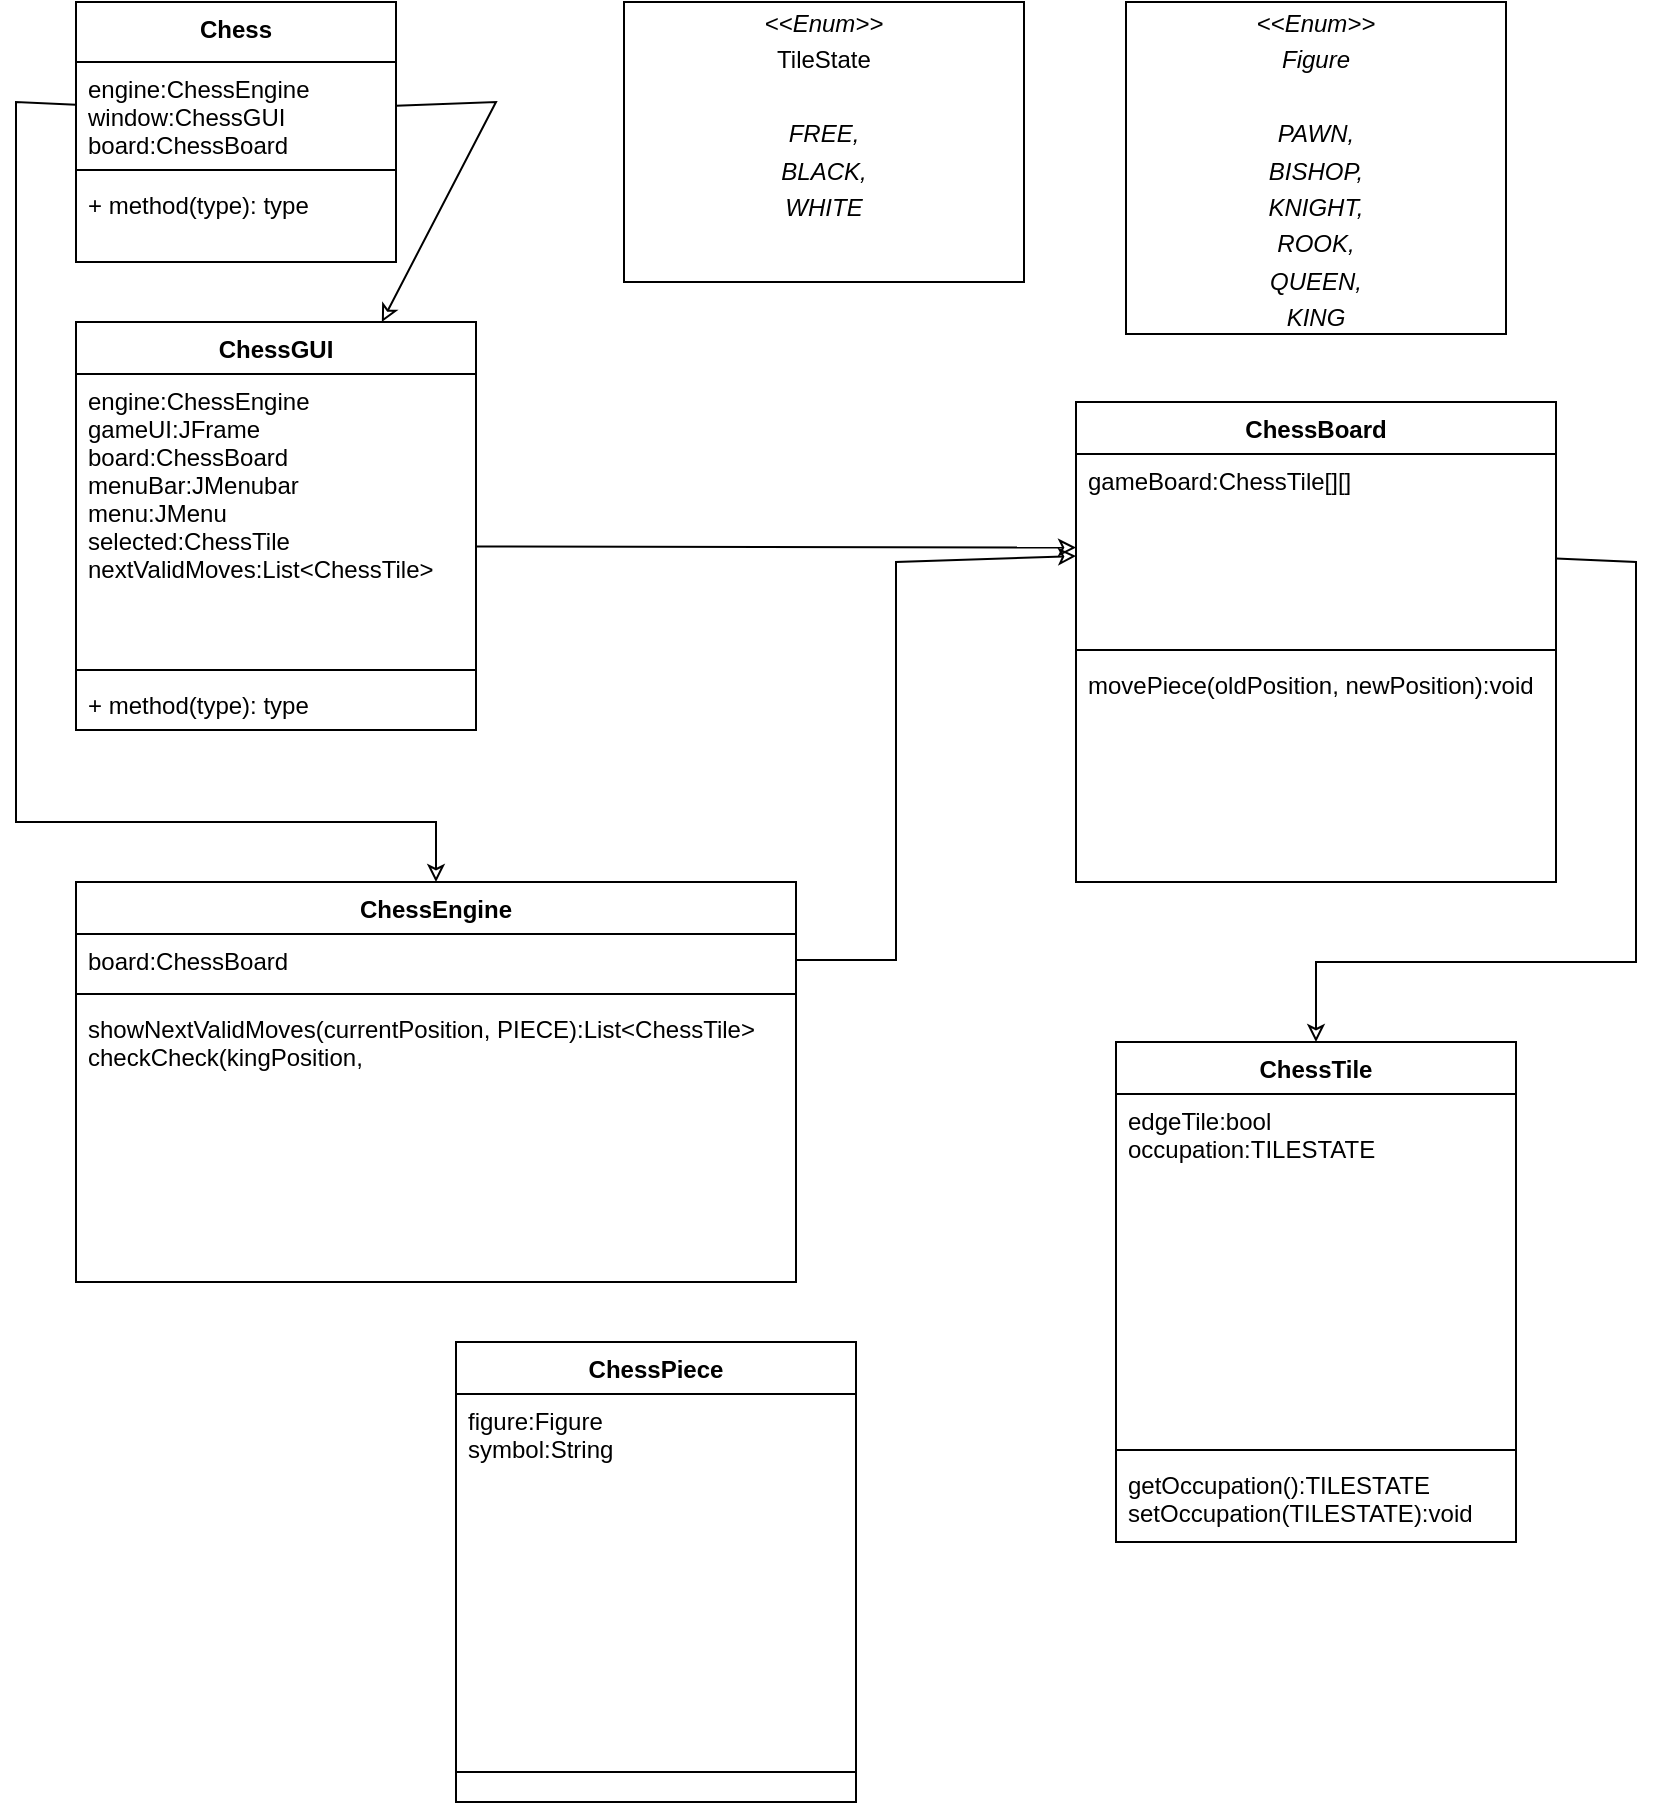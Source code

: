 <mxfile version="14.4.3" type="device"><diagram id="7MxxzwHJM8aWSUqH6DCI" name="Seite-1"><mxGraphModel dx="1024" dy="592" grid="1" gridSize="10" guides="1" tooltips="1" connect="1" arrows="1" fold="1" page="1" pageScale="1" pageWidth="827" pageHeight="1169" math="0" shadow="0"><root><mxCell id="0"/><mxCell id="1" parent="0"/><mxCell id="5WoYeaTMIYlhVhKQOqjA-8" value="Chess" style="swimlane;fontStyle=1;align=center;verticalAlign=top;childLayout=stackLayout;horizontal=1;startSize=30;horizontalStack=0;resizeParent=1;resizeParentMax=0;resizeLast=0;collapsible=1;marginBottom=0;" parent="1" vertex="1"><mxGeometry x="40" y="40" width="160" height="130" as="geometry"/></mxCell><mxCell id="5WoYeaTMIYlhVhKQOqjA-9" value="engine:ChessEngine&#10;window:ChessGUI&#10;board:ChessBoard" style="text;strokeColor=none;fillColor=none;align=left;verticalAlign=top;spacingLeft=4;spacingRight=4;overflow=hidden;rotatable=0;points=[[0,0.5],[1,0.5]];portConstraint=eastwest;" parent="5WoYeaTMIYlhVhKQOqjA-8" vertex="1"><mxGeometry y="30" width="160" height="50" as="geometry"/></mxCell><mxCell id="5WoYeaTMIYlhVhKQOqjA-10" value="" style="line;strokeWidth=1;fillColor=none;align=left;verticalAlign=middle;spacingTop=-1;spacingLeft=3;spacingRight=3;rotatable=0;labelPosition=right;points=[];portConstraint=eastwest;" parent="5WoYeaTMIYlhVhKQOqjA-8" vertex="1"><mxGeometry y="80" width="160" height="8" as="geometry"/></mxCell><mxCell id="5WoYeaTMIYlhVhKQOqjA-11" value="+ method(type): type&#10;" style="text;strokeColor=none;fillColor=none;align=left;verticalAlign=top;spacingLeft=4;spacingRight=4;overflow=hidden;rotatable=0;points=[[0,0.5],[1,0.5]];portConstraint=eastwest;" parent="5WoYeaTMIYlhVhKQOqjA-8" vertex="1"><mxGeometry y="88" width="160" height="42" as="geometry"/></mxCell><mxCell id="5WoYeaTMIYlhVhKQOqjA-12" value="ChessEngine" style="swimlane;fontStyle=1;align=center;verticalAlign=top;childLayout=stackLayout;horizontal=1;startSize=26;horizontalStack=0;resizeParent=1;resizeParentMax=0;resizeLast=0;collapsible=1;marginBottom=0;" parent="1" vertex="1"><mxGeometry x="40" y="480" width="360" height="200" as="geometry"/></mxCell><mxCell id="5WoYeaTMIYlhVhKQOqjA-13" value="board:ChessBoard" style="text;strokeColor=none;fillColor=none;align=left;verticalAlign=top;spacingLeft=4;spacingRight=4;overflow=hidden;rotatable=0;points=[[0,0.5],[1,0.5]];portConstraint=eastwest;" parent="5WoYeaTMIYlhVhKQOqjA-12" vertex="1"><mxGeometry y="26" width="360" height="26" as="geometry"/></mxCell><mxCell id="5WoYeaTMIYlhVhKQOqjA-14" value="" style="line;strokeWidth=1;fillColor=none;align=left;verticalAlign=middle;spacingTop=-1;spacingLeft=3;spacingRight=3;rotatable=0;labelPosition=right;points=[];portConstraint=eastwest;" parent="5WoYeaTMIYlhVhKQOqjA-12" vertex="1"><mxGeometry y="52" width="360" height="8" as="geometry"/></mxCell><mxCell id="5WoYeaTMIYlhVhKQOqjA-15" value="showNextValidMoves(currentPosition, PIECE):List&lt;ChessTile&gt;&#10;checkCheck(kingPosition, &#10;&#10;" style="text;strokeColor=none;fillColor=none;align=left;verticalAlign=top;spacingLeft=4;spacingRight=4;overflow=hidden;rotatable=0;points=[[0,0.5],[1,0.5]];portConstraint=eastwest;" parent="5WoYeaTMIYlhVhKQOqjA-12" vertex="1"><mxGeometry y="60" width="360" height="140" as="geometry"/></mxCell><mxCell id="5WoYeaTMIYlhVhKQOqjA-16" value="ChessGUI" style="swimlane;fontStyle=1;align=center;verticalAlign=top;childLayout=stackLayout;horizontal=1;startSize=26;horizontalStack=0;resizeParent=1;resizeParentMax=0;resizeLast=0;collapsible=1;marginBottom=0;" parent="1" vertex="1"><mxGeometry x="40" y="200" width="200" height="204" as="geometry"/></mxCell><mxCell id="5WoYeaTMIYlhVhKQOqjA-17" value="engine:ChessEngine&#10;gameUI:JFrame&#10;board:ChessBoard&#10;menuBar:JMenubar&#10;menu:JMenu&#10;selected:ChessTile&#10;nextValidMoves:List&lt;ChessTile&gt;&#10;&#10;&#10;" style="text;strokeColor=none;fillColor=none;align=left;verticalAlign=top;spacingLeft=4;spacingRight=4;overflow=hidden;rotatable=0;points=[[0,0.5],[1,0.5]];portConstraint=eastwest;" parent="5WoYeaTMIYlhVhKQOqjA-16" vertex="1"><mxGeometry y="26" width="200" height="144" as="geometry"/></mxCell><mxCell id="5WoYeaTMIYlhVhKQOqjA-18" value="" style="line;strokeWidth=1;fillColor=none;align=left;verticalAlign=middle;spacingTop=-1;spacingLeft=3;spacingRight=3;rotatable=0;labelPosition=right;points=[];portConstraint=eastwest;" parent="5WoYeaTMIYlhVhKQOqjA-16" vertex="1"><mxGeometry y="170" width="200" height="8" as="geometry"/></mxCell><mxCell id="5WoYeaTMIYlhVhKQOqjA-19" value="+ method(type): type" style="text;strokeColor=none;fillColor=none;align=left;verticalAlign=top;spacingLeft=4;spacingRight=4;overflow=hidden;rotatable=0;points=[[0,0.5],[1,0.5]];portConstraint=eastwest;" parent="5WoYeaTMIYlhVhKQOqjA-16" vertex="1"><mxGeometry y="178" width="200" height="26" as="geometry"/></mxCell><mxCell id="5WoYeaTMIYlhVhKQOqjA-20" value="ChessTile" style="swimlane;fontStyle=1;align=center;verticalAlign=top;childLayout=stackLayout;horizontal=1;startSize=26;horizontalStack=0;resizeParent=1;resizeParentMax=0;resizeLast=0;collapsible=1;marginBottom=0;" parent="1" vertex="1"><mxGeometry x="560" y="560" width="200" height="250" as="geometry"/></mxCell><mxCell id="5WoYeaTMIYlhVhKQOqjA-21" value="edgeTile:bool&#10;occupation:TILESTATE" style="text;strokeColor=none;fillColor=none;align=left;verticalAlign=top;spacingLeft=4;spacingRight=4;overflow=hidden;rotatable=0;points=[[0,0.5],[1,0.5]];portConstraint=eastwest;" parent="5WoYeaTMIYlhVhKQOqjA-20" vertex="1"><mxGeometry y="26" width="200" height="174" as="geometry"/></mxCell><mxCell id="5WoYeaTMIYlhVhKQOqjA-22" value="" style="line;strokeWidth=1;fillColor=none;align=left;verticalAlign=middle;spacingTop=-1;spacingLeft=3;spacingRight=3;rotatable=0;labelPosition=right;points=[];portConstraint=eastwest;" parent="5WoYeaTMIYlhVhKQOqjA-20" vertex="1"><mxGeometry y="200" width="200" height="8" as="geometry"/></mxCell><mxCell id="5WoYeaTMIYlhVhKQOqjA-23" value="getOccupation():TILESTATE&#10;setOccupation(TILESTATE):void" style="text;strokeColor=none;fillColor=none;align=left;verticalAlign=top;spacingLeft=4;spacingRight=4;overflow=hidden;rotatable=0;points=[[0,0.5],[1,0.5]];portConstraint=eastwest;" parent="5WoYeaTMIYlhVhKQOqjA-20" vertex="1"><mxGeometry y="208" width="200" height="42" as="geometry"/></mxCell><mxCell id="5WoYeaTMIYlhVhKQOqjA-25" value="&lt;p style=&quot;margin: 0px ; margin-top: 4px ; text-align: center&quot;&gt;&lt;i&gt;&amp;lt;&amp;lt;Enum&amp;gt;&amp;gt;&lt;/i&gt;&lt;/p&gt;&lt;p style=&quot;margin: 0px ; margin-top: 4px ; text-align: center&quot;&gt;TileState&lt;/p&gt;&lt;p style=&quot;margin: 0px ; margin-top: 4px ; text-align: center&quot;&gt;&lt;i&gt;&lt;br&gt;&lt;/i&gt;&lt;/p&gt;&lt;p style=&quot;margin: 0px ; margin-top: 4px ; text-align: center&quot;&gt;&lt;i&gt;FREE,&lt;/i&gt;&lt;/p&gt;&lt;p style=&quot;margin: 0px ; margin-top: 4px ; text-align: center&quot;&gt;&lt;i&gt;BLACK,&lt;/i&gt;&lt;/p&gt;&lt;p style=&quot;margin: 0px ; margin-top: 4px ; text-align: center&quot;&gt;&lt;i&gt;WHITE&lt;/i&gt;&lt;/p&gt;" style="verticalAlign=top;align=left;overflow=fill;fontSize=12;fontFamily=Helvetica;html=1;" parent="1" vertex="1"><mxGeometry x="314" y="40" width="200" height="140" as="geometry"/></mxCell><mxCell id="5WoYeaTMIYlhVhKQOqjA-26" value="&lt;p style=&quot;margin: 0px ; margin-top: 4px ; text-align: center&quot;&gt;&lt;i&gt;&amp;lt;&amp;lt;Enum&amp;gt;&amp;gt;&lt;/i&gt;&lt;/p&gt;&lt;p style=&quot;margin: 0px ; margin-top: 4px ; text-align: center&quot;&gt;&lt;i&gt;Figure&lt;/i&gt;&lt;/p&gt;&lt;p style=&quot;margin: 0px ; margin-top: 4px ; text-align: center&quot;&gt;&lt;i&gt;&lt;br&gt;&lt;/i&gt;&lt;/p&gt;&lt;p style=&quot;margin: 0px ; margin-top: 4px ; text-align: center&quot;&gt;&lt;i&gt;PAWN,&lt;/i&gt;&lt;/p&gt;&lt;p style=&quot;margin: 0px ; margin-top: 4px ; text-align: center&quot;&gt;&lt;i&gt;BISHOP,&lt;/i&gt;&lt;/p&gt;&lt;p style=&quot;margin: 0px ; margin-top: 4px ; text-align: center&quot;&gt;&lt;i&gt;KNIGHT,&lt;/i&gt;&lt;/p&gt;&lt;p style=&quot;margin: 0px ; margin-top: 4px ; text-align: center&quot;&gt;&lt;i&gt;ROOK,&lt;/i&gt;&lt;/p&gt;&lt;p style=&quot;margin: 0px ; margin-top: 4px ; text-align: center&quot;&gt;&lt;i&gt;QUEEN,&lt;/i&gt;&lt;/p&gt;&lt;p style=&quot;margin: 0px ; margin-top: 4px ; text-align: center&quot;&gt;&lt;i&gt;KING&lt;/i&gt;&lt;/p&gt;" style="verticalAlign=top;align=left;overflow=fill;fontSize=12;fontFamily=Helvetica;html=1;" parent="1" vertex="1"><mxGeometry x="565" y="40" width="190" height="166" as="geometry"/></mxCell><mxCell id="GpsUCiJZ8a6Xi9wLaE2B-5" value="ChessBoard" style="swimlane;fontStyle=1;align=center;verticalAlign=top;childLayout=stackLayout;horizontal=1;startSize=26;horizontalStack=0;resizeParent=1;resizeParentMax=0;resizeLast=0;collapsible=1;marginBottom=0;" parent="1" vertex="1"><mxGeometry x="540" y="240" width="240" height="240" as="geometry"/></mxCell><mxCell id="GpsUCiJZ8a6Xi9wLaE2B-6" value="gameBoard:ChessTile[][]" style="text;strokeColor=none;fillColor=none;align=left;verticalAlign=top;spacingLeft=4;spacingRight=4;overflow=hidden;rotatable=0;points=[[0,0.5],[1,0.5]];portConstraint=eastwest;" parent="GpsUCiJZ8a6Xi9wLaE2B-5" vertex="1"><mxGeometry y="26" width="240" height="94" as="geometry"/></mxCell><mxCell id="GpsUCiJZ8a6Xi9wLaE2B-7" value="" style="line;strokeWidth=1;fillColor=none;align=left;verticalAlign=middle;spacingTop=-1;spacingLeft=3;spacingRight=3;rotatable=0;labelPosition=right;points=[];portConstraint=eastwest;" parent="GpsUCiJZ8a6Xi9wLaE2B-5" vertex="1"><mxGeometry y="120" width="240" height="8" as="geometry"/></mxCell><mxCell id="GpsUCiJZ8a6Xi9wLaE2B-8" value="movePiece(oldPosition, newPosition):void" style="text;strokeColor=none;fillColor=none;align=left;verticalAlign=top;spacingLeft=4;spacingRight=4;overflow=hidden;rotatable=0;points=[[0,0.5],[1,0.5]];portConstraint=eastwest;" parent="GpsUCiJZ8a6Xi9wLaE2B-5" vertex="1"><mxGeometry y="128" width="240" height="112" as="geometry"/></mxCell><mxCell id="rDvw2aH49WmBoXThXa1J-1" style="rounded=0;orthogonalLoop=1;jettySize=auto;html=1;endArrow=classic;endFill=0;exitX=1;exitY=0.599;exitDx=0;exitDy=0;exitPerimeter=0;" edge="1" parent="1" source="5WoYeaTMIYlhVhKQOqjA-17" target="GpsUCiJZ8a6Xi9wLaE2B-6"><mxGeometry relative="1" as="geometry"/></mxCell><mxCell id="rDvw2aH49WmBoXThXa1J-2" style="edgeStyle=none;rounded=0;orthogonalLoop=1;jettySize=auto;html=1;endArrow=classic;endFill=0;" edge="1" parent="1" source="5WoYeaTMIYlhVhKQOqjA-13"><mxGeometry relative="1" as="geometry"><mxPoint x="540" y="317" as="targetPoint"/><Array as="points"><mxPoint x="450" y="519"/><mxPoint x="450" y="320"/></Array></mxGeometry></mxCell><mxCell id="rDvw2aH49WmBoXThXa1J-3" style="edgeStyle=none;rounded=0;orthogonalLoop=1;jettySize=auto;html=1;endArrow=classic;endFill=0;" edge="1" parent="1" source="GpsUCiJZ8a6Xi9wLaE2B-6"><mxGeometry relative="1" as="geometry"><mxPoint x="660" y="560" as="targetPoint"/><Array as="points"><mxPoint x="820" y="320"/><mxPoint x="820" y="520"/><mxPoint x="660" y="520"/></Array></mxGeometry></mxCell><mxCell id="rDvw2aH49WmBoXThXa1J-4" style="edgeStyle=none;rounded=0;orthogonalLoop=1;jettySize=auto;html=1;endArrow=classic;endFill=0;" edge="1" parent="1" source="5WoYeaTMIYlhVhKQOqjA-9" target="5WoYeaTMIYlhVhKQOqjA-16"><mxGeometry relative="1" as="geometry"><Array as="points"><mxPoint x="250" y="90"/></Array></mxGeometry></mxCell><mxCell id="rDvw2aH49WmBoXThXa1J-5" style="edgeStyle=none;rounded=0;orthogonalLoop=1;jettySize=auto;html=1;endArrow=classic;endFill=0;" edge="1" parent="1" source="5WoYeaTMIYlhVhKQOqjA-9"><mxGeometry relative="1" as="geometry"><mxPoint x="220" y="480" as="targetPoint"/><Array as="points"><mxPoint x="10" y="90"/><mxPoint x="10" y="180"/><mxPoint x="10" y="450"/><mxPoint x="220" y="450"/></Array></mxGeometry></mxCell><mxCell id="rDvw2aH49WmBoXThXa1J-6" value="ChessPiece" style="swimlane;fontStyle=1;align=center;verticalAlign=top;childLayout=stackLayout;horizontal=1;startSize=26;horizontalStack=0;resizeParent=1;resizeParentMax=0;resizeLast=0;collapsible=1;marginBottom=0;" vertex="1" parent="1"><mxGeometry x="230" y="710" width="200" height="230" as="geometry"/></mxCell><mxCell id="rDvw2aH49WmBoXThXa1J-7" value="figure:Figure&#10;symbol:String" style="text;strokeColor=none;fillColor=none;align=left;verticalAlign=top;spacingLeft=4;spacingRight=4;overflow=hidden;rotatable=0;points=[[0,0.5],[1,0.5]];portConstraint=eastwest;" vertex="1" parent="rDvw2aH49WmBoXThXa1J-6"><mxGeometry y="26" width="200" height="174" as="geometry"/></mxCell><mxCell id="rDvw2aH49WmBoXThXa1J-8" value="" style="line;strokeWidth=1;fillColor=none;align=left;verticalAlign=middle;spacingTop=-1;spacingLeft=3;spacingRight=3;rotatable=0;labelPosition=right;points=[];portConstraint=eastwest;" vertex="1" parent="rDvw2aH49WmBoXThXa1J-6"><mxGeometry y="200" width="200" height="30" as="geometry"/></mxCell></root></mxGraphModel></diagram></mxfile>
